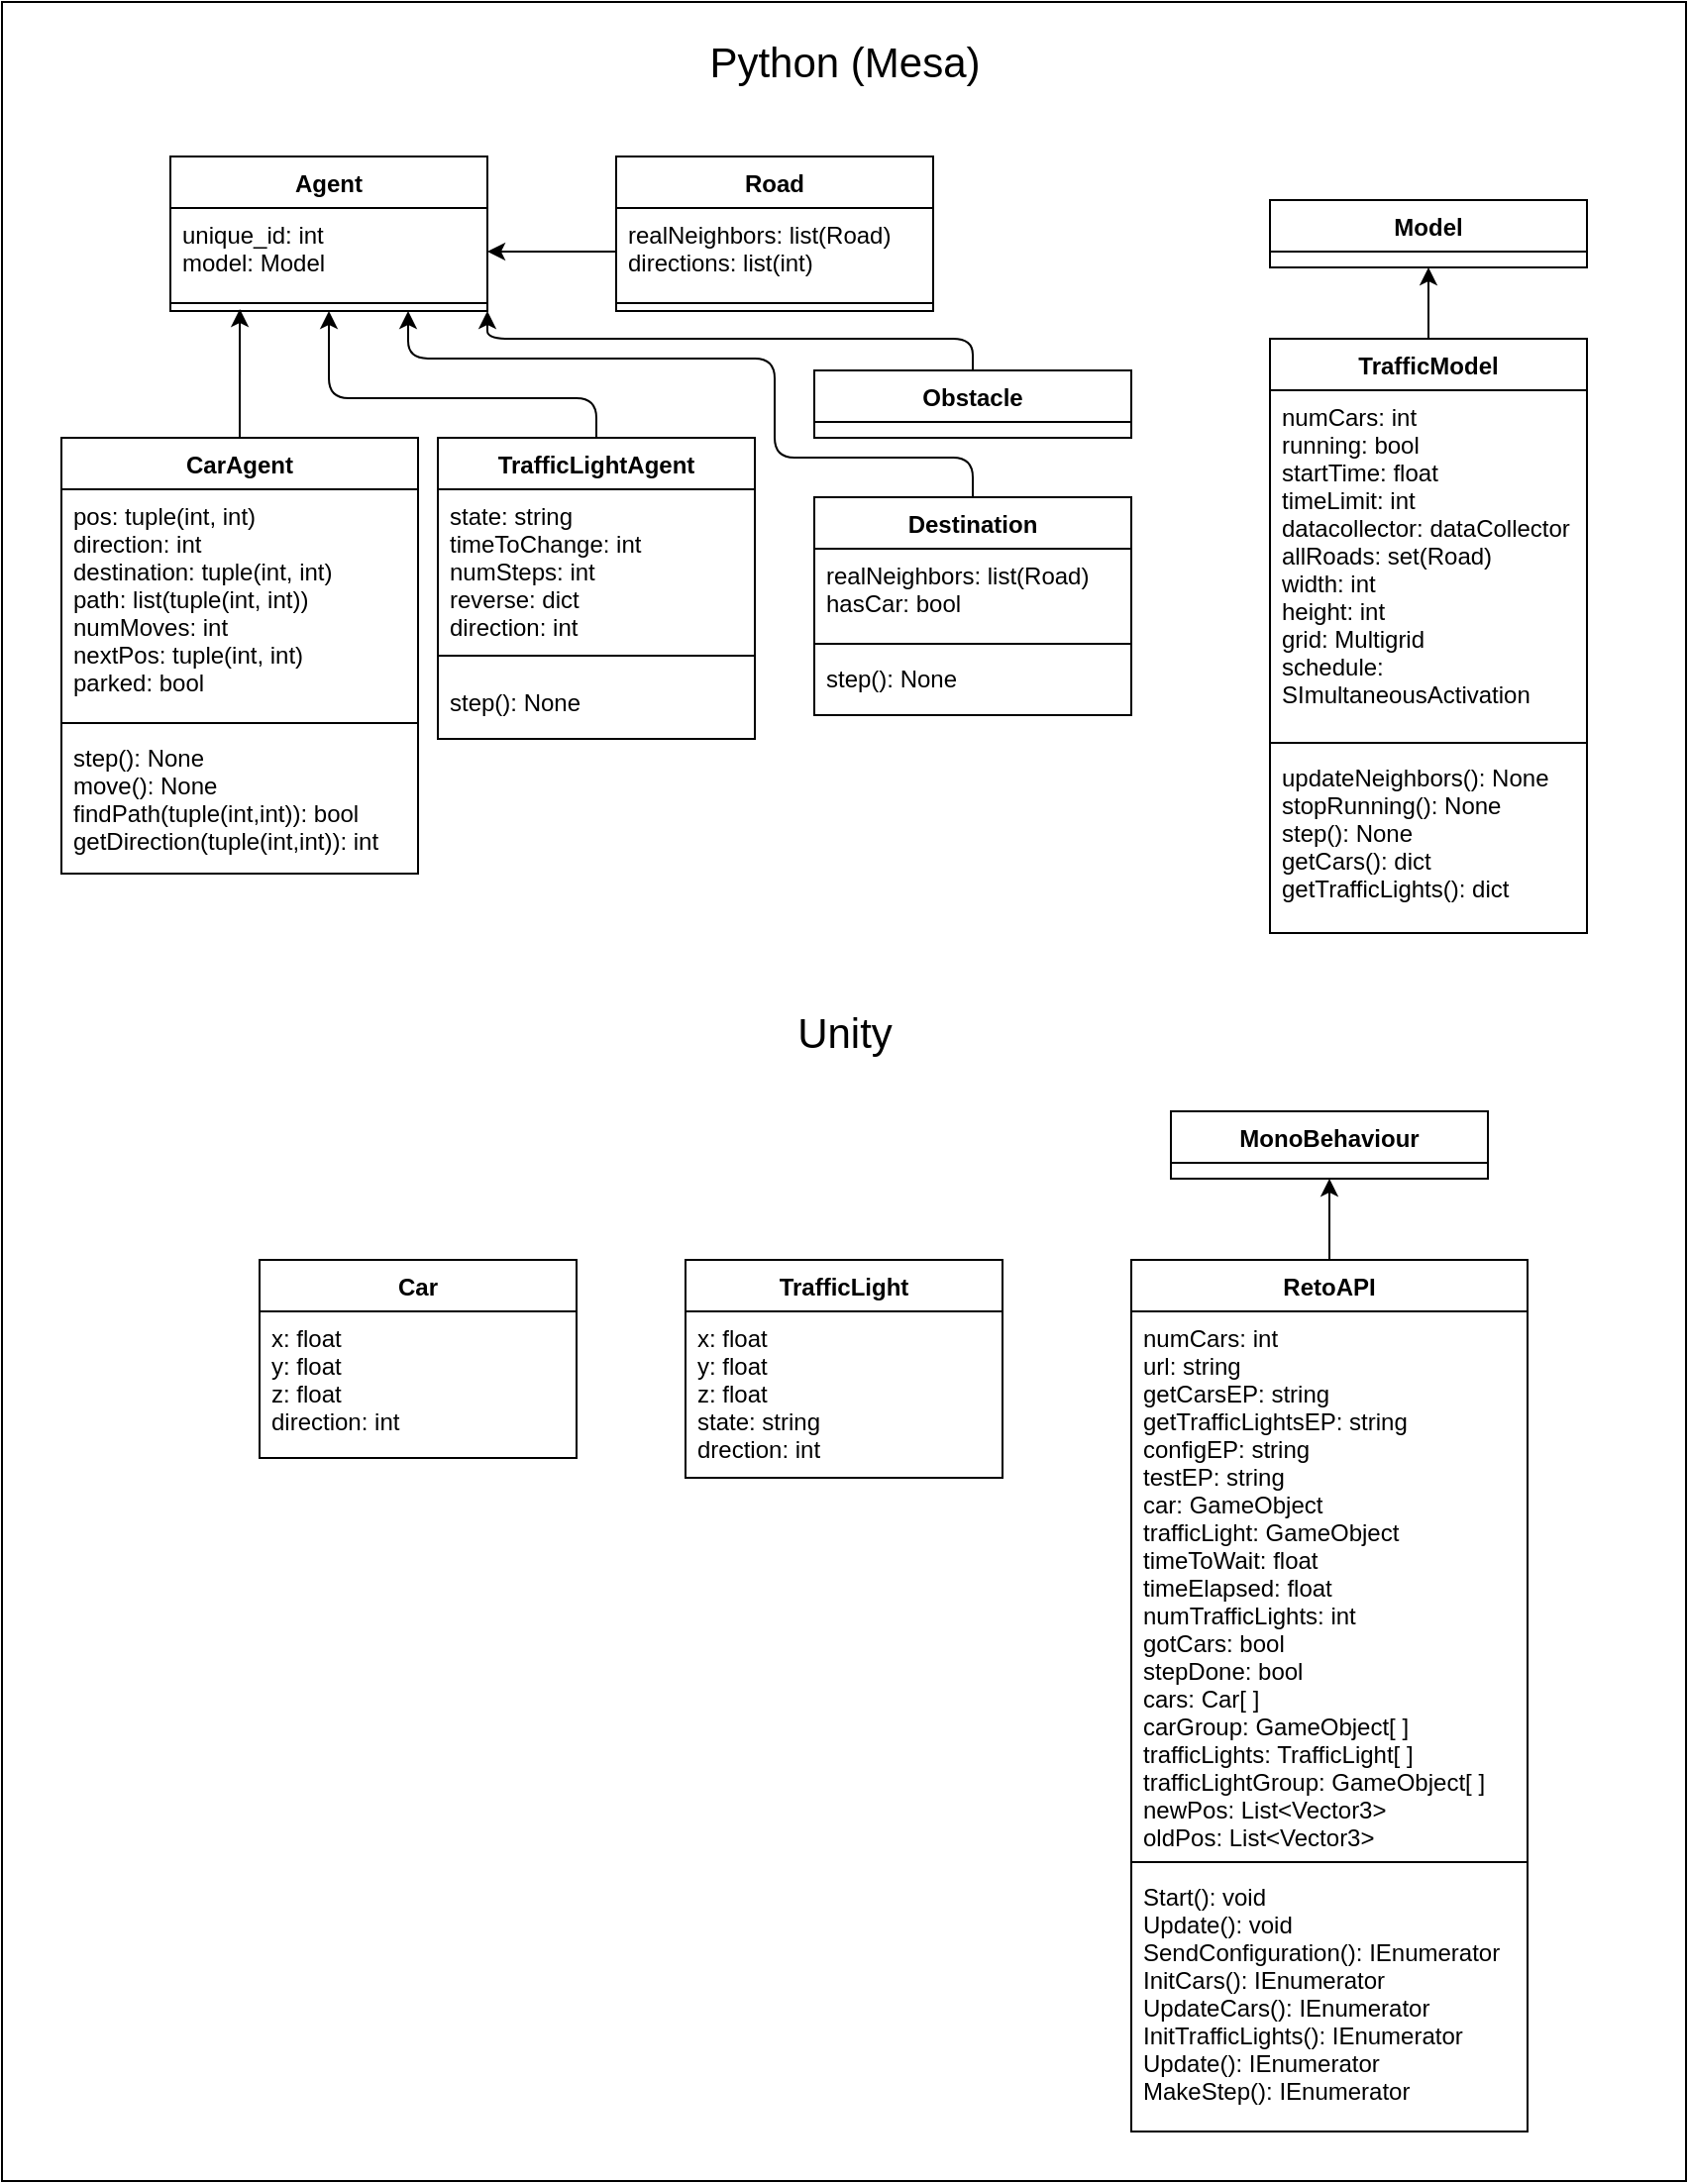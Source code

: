 <mxfile>
    <diagram id="hWNmwXFse2HtUPb-ddUF" name="Page-2">
        <mxGraphModel dx="616" dy="478" grid="1" gridSize="10" guides="1" tooltips="1" connect="1" arrows="1" fold="1" page="1" pageScale="1" pageWidth="850" pageHeight="1100" math="0" shadow="0">
            <root>
                <mxCell id="6Bc9b5hqLwxig0NFzW65-0"/>
                <mxCell id="6Bc9b5hqLwxig0NFzW65-1" parent="6Bc9b5hqLwxig0NFzW65-0"/>
                <mxCell id="AlWp5xgSLb_mXD4LJvWJ-3" value="" style="rounded=0;whiteSpace=wrap;html=1;" parent="6Bc9b5hqLwxig0NFzW65-1" vertex="1">
                    <mxGeometry width="850" height="1100" as="geometry"/>
                </mxCell>
                <mxCell id="TdDgyv8WpuxLMCGv3v5c-15" style="edgeStyle=none;html=1;entryX=0.219;entryY=0.875;entryDx=0;entryDy=0;entryPerimeter=0;exitX=0.5;exitY=0;exitDx=0;exitDy=0;" parent="6Bc9b5hqLwxig0NFzW65-1" source="gGoMFtv6244P30nldpAz-0" target="5LeN2TVMvhGT4Xunyw7G-14" edge="1">
                    <mxGeometry relative="1" as="geometry">
                        <mxPoint x="120" y="210" as="sourcePoint"/>
                    </mxGeometry>
                </mxCell>
                <mxCell id="gGoMFtv6244P30nldpAz-0" value="CarAgent" style="swimlane;fontStyle=1;align=center;verticalAlign=top;childLayout=stackLayout;horizontal=1;startSize=26;horizontalStack=0;resizeParent=1;resizeParentMax=0;resizeLast=0;collapsible=1;marginBottom=0;fillColor=none;" parent="6Bc9b5hqLwxig0NFzW65-1" vertex="1">
                    <mxGeometry x="30" y="220" width="180" height="220" as="geometry"/>
                </mxCell>
                <mxCell id="gGoMFtv6244P30nldpAz-1" value="pos: tuple(int, int)&#10;direction: int&#10;destination: tuple(int, int)&#10;path: list(tuple(int, int))&#10;numMoves: int&#10;nextPos: tuple(int, int)&#10;parked: bool" style="text;strokeColor=none;fillColor=none;align=left;verticalAlign=top;spacingLeft=4;spacingRight=4;overflow=hidden;rotatable=0;points=[[0,0.5],[1,0.5]];portConstraint=eastwest;" parent="gGoMFtv6244P30nldpAz-0" vertex="1">
                    <mxGeometry y="26" width="180" height="114" as="geometry"/>
                </mxCell>
                <mxCell id="gGoMFtv6244P30nldpAz-2" value="" style="line;strokeWidth=1;fillColor=none;align=left;verticalAlign=middle;spacingTop=-1;spacingLeft=3;spacingRight=3;rotatable=0;labelPosition=right;points=[];portConstraint=eastwest;" parent="gGoMFtv6244P30nldpAz-0" vertex="1">
                    <mxGeometry y="140" width="180" height="8" as="geometry"/>
                </mxCell>
                <mxCell id="gGoMFtv6244P30nldpAz-3" value="step(): None&#10;move(): None&#10;findPath(tuple(int,int)): bool&#10;getDirection(tuple(int,int)): int" style="text;strokeColor=none;fillColor=none;align=left;verticalAlign=top;spacingLeft=4;spacingRight=4;overflow=hidden;rotatable=0;points=[[0,0.5],[1,0.5]];portConstraint=eastwest;" parent="gGoMFtv6244P30nldpAz-0" vertex="1">
                    <mxGeometry y="148" width="180" height="72" as="geometry"/>
                </mxCell>
                <mxCell id="TdDgyv8WpuxLMCGv3v5c-12" style="edgeStyle=none;html=1;exitX=0.5;exitY=0;exitDx=0;exitDy=0;entryX=0.5;entryY=1;entryDx=0;entryDy=0;" parent="6Bc9b5hqLwxig0NFzW65-1" source="gGoMFtv6244P30nldpAz-12" target="5LeN2TVMvhGT4Xunyw7G-12" edge="1">
                    <mxGeometry relative="1" as="geometry">
                        <Array as="points">
                            <mxPoint x="300" y="200"/>
                            <mxPoint x="250" y="200"/>
                            <mxPoint x="165" y="200"/>
                        </Array>
                    </mxGeometry>
                </mxCell>
                <mxCell id="gGoMFtv6244P30nldpAz-12" value="TrafficLightAgent" style="swimlane;fontStyle=1;align=center;verticalAlign=top;childLayout=stackLayout;horizontal=1;startSize=26;horizontalStack=0;resizeParent=1;resizeParentMax=0;resizeLast=0;collapsible=1;marginBottom=0;fillColor=none;" parent="6Bc9b5hqLwxig0NFzW65-1" vertex="1">
                    <mxGeometry x="220" y="220" width="160" height="152" as="geometry"/>
                </mxCell>
                <mxCell id="gGoMFtv6244P30nldpAz-13" value="state: string&#10;timeToChange: int&#10;numSteps: int&#10;reverse: dict&#10;direction: int" style="text;strokeColor=none;fillColor=none;align=left;verticalAlign=top;spacingLeft=4;spacingRight=4;overflow=hidden;rotatable=0;points=[[0,0.5],[1,0.5]];portConstraint=eastwest;" parent="gGoMFtv6244P30nldpAz-12" vertex="1">
                    <mxGeometry y="26" width="160" height="74" as="geometry"/>
                </mxCell>
                <mxCell id="gGoMFtv6244P30nldpAz-14" value="" style="line;strokeWidth=1;fillColor=none;align=left;verticalAlign=middle;spacingTop=-1;spacingLeft=3;spacingRight=3;rotatable=0;labelPosition=right;points=[];portConstraint=eastwest;" parent="gGoMFtv6244P30nldpAz-12" vertex="1">
                    <mxGeometry y="100" width="160" height="20" as="geometry"/>
                </mxCell>
                <mxCell id="gGoMFtv6244P30nldpAz-15" value="step(): None" style="text;strokeColor=none;fillColor=none;align=left;verticalAlign=top;spacingLeft=4;spacingRight=4;overflow=hidden;rotatable=0;points=[[0,0.5],[1,0.5]];portConstraint=eastwest;" parent="gGoMFtv6244P30nldpAz-12" vertex="1">
                    <mxGeometry y="120" width="160" height="32" as="geometry"/>
                </mxCell>
                <mxCell id="5LeN2TVMvhGT4Xunyw7G-0" value="Road" style="swimlane;fontStyle=1;align=center;verticalAlign=top;childLayout=stackLayout;horizontal=1;startSize=26;horizontalStack=0;resizeParent=1;resizeParentMax=0;resizeLast=0;collapsible=1;marginBottom=0;fillColor=none;" parent="6Bc9b5hqLwxig0NFzW65-1" vertex="1">
                    <mxGeometry x="310" y="78" width="160" height="78" as="geometry"/>
                </mxCell>
                <mxCell id="5LeN2TVMvhGT4Xunyw7G-1" value="realNeighbors: list(Road)&#10;directions: list(int)&#10;" style="text;strokeColor=none;fillColor=none;align=left;verticalAlign=top;spacingLeft=4;spacingRight=4;overflow=hidden;rotatable=0;points=[[0,0.5],[1,0.5]];portConstraint=eastwest;" parent="5LeN2TVMvhGT4Xunyw7G-0" vertex="1">
                    <mxGeometry y="26" width="160" height="44" as="geometry"/>
                </mxCell>
                <mxCell id="5LeN2TVMvhGT4Xunyw7G-2" value="" style="line;strokeWidth=1;fillColor=none;align=left;verticalAlign=middle;spacingTop=-1;spacingLeft=3;spacingRight=3;rotatable=0;labelPosition=right;points=[];portConstraint=eastwest;" parent="5LeN2TVMvhGT4Xunyw7G-0" vertex="1">
                    <mxGeometry y="70" width="160" height="8" as="geometry"/>
                </mxCell>
                <mxCell id="TdDgyv8WpuxLMCGv3v5c-17" style="edgeStyle=none;html=1;exitX=0.5;exitY=0;exitDx=0;exitDy=0;entryX=0.75;entryY=1;entryDx=0;entryDy=0;" parent="6Bc9b5hqLwxig0NFzW65-1" source="5LeN2TVMvhGT4Xunyw7G-4" target="5LeN2TVMvhGT4Xunyw7G-12" edge="1">
                    <mxGeometry relative="1" as="geometry">
                        <Array as="points">
                            <mxPoint x="490" y="230"/>
                            <mxPoint x="390" y="230"/>
                            <mxPoint x="390" y="180"/>
                            <mxPoint x="205" y="180"/>
                        </Array>
                    </mxGeometry>
                </mxCell>
                <mxCell id="5LeN2TVMvhGT4Xunyw7G-4" value="Destination" style="swimlane;fontStyle=1;align=center;verticalAlign=top;childLayout=stackLayout;horizontal=1;startSize=26;horizontalStack=0;resizeParent=1;resizeParentMax=0;resizeLast=0;collapsible=1;marginBottom=0;fillColor=none;" parent="6Bc9b5hqLwxig0NFzW65-1" vertex="1">
                    <mxGeometry x="410" y="250" width="160" height="110" as="geometry"/>
                </mxCell>
                <mxCell id="5LeN2TVMvhGT4Xunyw7G-5" value="realNeighbors: list(Road)&#10;hasCar: bool" style="text;strokeColor=none;fillColor=none;align=left;verticalAlign=top;spacingLeft=4;spacingRight=4;overflow=hidden;rotatable=0;points=[[0,0.5],[1,0.5]];portConstraint=eastwest;" parent="5LeN2TVMvhGT4Xunyw7G-4" vertex="1">
                    <mxGeometry y="26" width="160" height="44" as="geometry"/>
                </mxCell>
                <mxCell id="5LeN2TVMvhGT4Xunyw7G-6" value="" style="line;strokeWidth=1;fillColor=none;align=left;verticalAlign=middle;spacingTop=-1;spacingLeft=3;spacingRight=3;rotatable=0;labelPosition=right;points=[];portConstraint=eastwest;" parent="5LeN2TVMvhGT4Xunyw7G-4" vertex="1">
                    <mxGeometry y="70" width="160" height="8" as="geometry"/>
                </mxCell>
                <mxCell id="5LeN2TVMvhGT4Xunyw7G-7" value="step(): None" style="text;strokeColor=none;fillColor=none;align=left;verticalAlign=top;spacingLeft=4;spacingRight=4;overflow=hidden;rotatable=0;points=[[0,0.5],[1,0.5]];portConstraint=eastwest;" parent="5LeN2TVMvhGT4Xunyw7G-4" vertex="1">
                    <mxGeometry y="78" width="160" height="32" as="geometry"/>
                </mxCell>
                <mxCell id="TdDgyv8WpuxLMCGv3v5c-16" style="edgeStyle=none;html=1;exitX=0.5;exitY=0;exitDx=0;exitDy=0;" parent="6Bc9b5hqLwxig0NFzW65-1" source="5LeN2TVMvhGT4Xunyw7G-8" edge="1">
                    <mxGeometry relative="1" as="geometry">
                        <mxPoint x="245" y="156" as="targetPoint"/>
                        <Array as="points">
                            <mxPoint x="490" y="170"/>
                            <mxPoint x="245" y="170"/>
                        </Array>
                    </mxGeometry>
                </mxCell>
                <mxCell id="5LeN2TVMvhGT4Xunyw7G-8" value="Obstacle" style="swimlane;fontStyle=1;align=center;verticalAlign=top;childLayout=stackLayout;horizontal=1;startSize=26;horizontalStack=0;resizeParent=1;resizeParentMax=0;resizeLast=0;collapsible=1;marginBottom=0;fillColor=none;" parent="6Bc9b5hqLwxig0NFzW65-1" vertex="1">
                    <mxGeometry x="410" y="186" width="160" height="34" as="geometry"/>
                </mxCell>
                <mxCell id="5LeN2TVMvhGT4Xunyw7G-12" value="Agent" style="swimlane;fontStyle=1;align=center;verticalAlign=top;childLayout=stackLayout;horizontal=1;startSize=26;horizontalStack=0;resizeParent=1;resizeParentMax=0;resizeLast=0;collapsible=1;marginBottom=0;fillColor=none;" parent="6Bc9b5hqLwxig0NFzW65-1" vertex="1">
                    <mxGeometry x="85" y="78" width="160" height="78" as="geometry"/>
                </mxCell>
                <mxCell id="5LeN2TVMvhGT4Xunyw7G-13" value="unique_id: int&#10;model: Model" style="text;strokeColor=none;fillColor=none;align=left;verticalAlign=top;spacingLeft=4;spacingRight=4;overflow=hidden;rotatable=0;points=[[0,0.5],[1,0.5]];portConstraint=eastwest;" parent="5LeN2TVMvhGT4Xunyw7G-12" vertex="1">
                    <mxGeometry y="26" width="160" height="44" as="geometry"/>
                </mxCell>
                <mxCell id="5LeN2TVMvhGT4Xunyw7G-14" value="" style="line;strokeWidth=1;fillColor=none;align=left;verticalAlign=middle;spacingTop=-1;spacingLeft=3;spacingRight=3;rotatable=0;labelPosition=right;points=[];portConstraint=eastwest;" parent="5LeN2TVMvhGT4Xunyw7G-12" vertex="1">
                    <mxGeometry y="70" width="160" height="8" as="geometry"/>
                </mxCell>
                <mxCell id="5LeN2TVMvhGT4Xunyw7G-17" value="Model" style="swimlane;fontStyle=1;align=center;verticalAlign=top;childLayout=stackLayout;horizontal=1;startSize=26;horizontalStack=0;resizeParent=1;resizeParentMax=0;resizeLast=0;collapsible=1;marginBottom=0;fillColor=none;" parent="6Bc9b5hqLwxig0NFzW65-1" vertex="1">
                    <mxGeometry x="640" y="100" width="160" height="34" as="geometry"/>
                </mxCell>
                <mxCell id="TdDgyv8WpuxLMCGv3v5c-2" style="edgeStyle=none;html=1;exitX=0.5;exitY=0;exitDx=0;exitDy=0;entryX=0.5;entryY=1;entryDx=0;entryDy=0;" parent="6Bc9b5hqLwxig0NFzW65-1" source="5LeN2TVMvhGT4Xunyw7G-21" target="5LeN2TVMvhGT4Xunyw7G-17" edge="1">
                    <mxGeometry relative="1" as="geometry"/>
                </mxCell>
                <mxCell id="5LeN2TVMvhGT4Xunyw7G-21" value="TrafficModel" style="swimlane;fontStyle=1;align=center;verticalAlign=top;childLayout=stackLayout;horizontal=1;startSize=26;horizontalStack=0;resizeParent=1;resizeParentMax=0;resizeLast=0;collapsible=1;marginBottom=0;fillColor=none;" parent="6Bc9b5hqLwxig0NFzW65-1" vertex="1">
                    <mxGeometry x="640" y="170" width="160" height="300" as="geometry"/>
                </mxCell>
                <mxCell id="5LeN2TVMvhGT4Xunyw7G-22" value="numCars: int&#10;running: bool&#10;startTime: float&#10;timeLimit: int&#10;datacollector: dataCollector&#10;allRoads: set(Road)&#10;width: int&#10;height: int&#10;grid: Multigrid&#10;schedule: &#10;SImultaneousActivation" style="text;strokeColor=none;fillColor=none;align=left;verticalAlign=top;spacingLeft=4;spacingRight=4;overflow=hidden;rotatable=0;points=[[0,0.5],[1,0.5]];portConstraint=eastwest;" parent="5LeN2TVMvhGT4Xunyw7G-21" vertex="1">
                    <mxGeometry y="26" width="160" height="174" as="geometry"/>
                </mxCell>
                <mxCell id="5LeN2TVMvhGT4Xunyw7G-23" value="" style="line;strokeWidth=1;fillColor=none;align=left;verticalAlign=middle;spacingTop=-1;spacingLeft=3;spacingRight=3;rotatable=0;labelPosition=right;points=[];portConstraint=eastwest;" parent="5LeN2TVMvhGT4Xunyw7G-21" vertex="1">
                    <mxGeometry y="200" width="160" height="8" as="geometry"/>
                </mxCell>
                <mxCell id="5LeN2TVMvhGT4Xunyw7G-24" value="updateNeighbors(): None&#10;stopRunning(): None&#10;step(): None&#10;getCars(): dict&#10;getTrafficLights(): dict" style="text;strokeColor=none;fillColor=none;align=left;verticalAlign=top;spacingLeft=4;spacingRight=4;overflow=hidden;rotatable=0;points=[[0,0.5],[1,0.5]];portConstraint=eastwest;" parent="5LeN2TVMvhGT4Xunyw7G-21" vertex="1">
                    <mxGeometry y="208" width="160" height="92" as="geometry"/>
                </mxCell>
                <mxCell id="5LeN2TVMvhGT4Xunyw7G-25" value="Car" style="swimlane;fontStyle=1;align=center;verticalAlign=top;childLayout=stackLayout;horizontal=1;startSize=26;horizontalStack=0;resizeParent=1;resizeParentMax=0;resizeLast=0;collapsible=1;marginBottom=0;fillColor=none;" parent="6Bc9b5hqLwxig0NFzW65-1" vertex="1">
                    <mxGeometry x="130" y="635" width="160" height="100" as="geometry"/>
                </mxCell>
                <mxCell id="5LeN2TVMvhGT4Xunyw7G-26" value="x: float&#10;y: float&#10;z: float&#10;direction: int&#10;" style="text;strokeColor=none;fillColor=none;align=left;verticalAlign=top;spacingLeft=4;spacingRight=4;overflow=hidden;rotatable=0;points=[[0,0.5],[1,0.5]];portConstraint=eastwest;" parent="5LeN2TVMvhGT4Xunyw7G-25" vertex="1">
                    <mxGeometry y="26" width="160" height="74" as="geometry"/>
                </mxCell>
                <mxCell id="5LeN2TVMvhGT4Xunyw7G-29" value="TrafficLight" style="swimlane;fontStyle=1;align=center;verticalAlign=top;childLayout=stackLayout;horizontal=1;startSize=26;horizontalStack=0;resizeParent=1;resizeParentMax=0;resizeLast=0;collapsible=1;marginBottom=0;fillColor=none;" parent="6Bc9b5hqLwxig0NFzW65-1" vertex="1">
                    <mxGeometry x="345" y="635" width="160" height="110" as="geometry"/>
                </mxCell>
                <mxCell id="5LeN2TVMvhGT4Xunyw7G-30" value="x: float&#10;y: float&#10;z: float&#10;state: string&#10;drection: int" style="text;strokeColor=none;fillColor=none;align=left;verticalAlign=top;spacingLeft=4;spacingRight=4;overflow=hidden;rotatable=0;points=[[0,0.5],[1,0.5]];portConstraint=eastwest;" parent="5LeN2TVMvhGT4Xunyw7G-29" vertex="1">
                    <mxGeometry y="26" width="160" height="84" as="geometry"/>
                </mxCell>
                <mxCell id="TdDgyv8WpuxLMCGv3v5c-1" value="&lt;font style=&quot;font-size: 21px&quot;&gt;Python (Mesa)&lt;/font&gt;" style="text;html=1;align=center;verticalAlign=middle;resizable=0;points=[];autosize=1;strokeColor=none;" parent="6Bc9b5hqLwxig0NFzW65-1" vertex="1">
                    <mxGeometry x="350" y="20" width="150" height="20" as="geometry"/>
                </mxCell>
                <mxCell id="TdDgyv8WpuxLMCGv3v5c-10" style="edgeStyle=none;html=1;exitX=0;exitY=0.5;exitDx=0;exitDy=0;entryX=1;entryY=0.5;entryDx=0;entryDy=0;" parent="6Bc9b5hqLwxig0NFzW65-1" source="5LeN2TVMvhGT4Xunyw7G-1" target="5LeN2TVMvhGT4Xunyw7G-13" edge="1">
                    <mxGeometry relative="1" as="geometry"/>
                </mxCell>
                <mxCell id="Wb3nJucQ1jaD2eP9dE7p-0" value="&lt;font style=&quot;font-size: 21px&quot;&gt;Unity&lt;/font&gt;" style="text;html=1;align=center;verticalAlign=middle;resizable=0;points=[];autosize=1;strokeColor=none;" parent="6Bc9b5hqLwxig0NFzW65-1" vertex="1">
                    <mxGeometry x="395" y="510" width="60" height="20" as="geometry"/>
                </mxCell>
                <mxCell id="AlWp5xgSLb_mXD4LJvWJ-1" style="edgeStyle=none;html=1;exitX=0.5;exitY=0;exitDx=0;exitDy=0;entryX=0.5;entryY=1;entryDx=0;entryDy=0;" parent="6Bc9b5hqLwxig0NFzW65-1" source="Wb3nJucQ1jaD2eP9dE7p-2" target="AlWp5xgSLb_mXD4LJvWJ-0" edge="1">
                    <mxGeometry relative="1" as="geometry"/>
                </mxCell>
                <mxCell id="Wb3nJucQ1jaD2eP9dE7p-2" value="RetoAPI" style="swimlane;fontStyle=1;align=center;verticalAlign=top;childLayout=stackLayout;horizontal=1;startSize=26;horizontalStack=0;resizeParent=1;resizeParentMax=0;resizeLast=0;collapsible=1;marginBottom=0;fillColor=none;" parent="6Bc9b5hqLwxig0NFzW65-1" vertex="1">
                    <mxGeometry x="570" y="635" width="200" height="440" as="geometry"/>
                </mxCell>
                <mxCell id="Wb3nJucQ1jaD2eP9dE7p-3" value="numCars: int&#10;url: string&#10;getCarsEP: string&#10;getTrafficLightsEP: string&#10;configEP: string&#10;testEP: string&#10;car: GameObject&#10;trafficLight: GameObject&#10;timeToWait: float&#10;timeElapsed: float&#10;numTrafficLights: int&#10;gotCars: bool&#10;stepDone: bool&#10;cars: Car[ ]&#10;carGroup: GameObject[ ]&#10;trafficLights: TrafficLight[ ]&#10;trafficLightGroup: GameObject[ ]&#10;newPos: List&lt;Vector3&gt;&#10;oldPos: List&lt;Vector3&gt;" style="text;strokeColor=none;fillColor=none;align=left;verticalAlign=top;spacingLeft=4;spacingRight=4;overflow=hidden;rotatable=0;points=[[0,0.5],[1,0.5]];portConstraint=eastwest;" parent="Wb3nJucQ1jaD2eP9dE7p-2" vertex="1">
                    <mxGeometry y="26" width="200" height="274" as="geometry"/>
                </mxCell>
                <mxCell id="Wb3nJucQ1jaD2eP9dE7p-4" value="" style="line;strokeWidth=1;fillColor=none;align=left;verticalAlign=middle;spacingTop=-1;spacingLeft=3;spacingRight=3;rotatable=0;labelPosition=right;points=[];portConstraint=eastwest;" parent="Wb3nJucQ1jaD2eP9dE7p-2" vertex="1">
                    <mxGeometry y="300" width="200" height="8" as="geometry"/>
                </mxCell>
                <mxCell id="Wb3nJucQ1jaD2eP9dE7p-5" value="Start(): void&#10;Update(): void&#10;SendConfiguration(): IEnumerator&#10;InitCars(): IEnumerator&#10;UpdateCars(): IEnumerator&#10;InitTrafficLights(): IEnumerator&#10;Update(): IEnumerator&#10;MakeStep(): IEnumerator" style="text;strokeColor=none;fillColor=none;align=left;verticalAlign=top;spacingLeft=4;spacingRight=4;overflow=hidden;rotatable=0;points=[[0,0.5],[1,0.5]];portConstraint=eastwest;" parent="Wb3nJucQ1jaD2eP9dE7p-2" vertex="1">
                    <mxGeometry y="308" width="200" height="132" as="geometry"/>
                </mxCell>
                <mxCell id="AlWp5xgSLb_mXD4LJvWJ-0" value="MonoBehaviour" style="swimlane;fontStyle=1;align=center;verticalAlign=top;childLayout=stackLayout;horizontal=1;startSize=26;horizontalStack=0;resizeParent=1;resizeParentMax=0;resizeLast=0;collapsible=1;marginBottom=0;fillColor=none;" parent="6Bc9b5hqLwxig0NFzW65-1" vertex="1">
                    <mxGeometry x="590" y="560" width="160" height="34" as="geometry"/>
                </mxCell>
            </root>
        </mxGraphModel>
    </diagram>
    <diagram id="VSO96R-IJgMFWZQz3Wj2" name="Page-1">
        <mxGraphModel dx="616" dy="478" grid="1" gridSize="10" guides="1" tooltips="1" connect="1" arrows="1" fold="1" page="1" pageScale="1" pageWidth="850" pageHeight="1100" math="0" shadow="0">
            <root>
                <mxCell id="0"/>
                <mxCell id="1" parent="0"/>
                <mxCell id="2" value="" style="rounded=0;whiteSpace=wrap;html=1;labelBackgroundColor=#2A2A2A;fontSize=18;fontColor=#FFFFFF;fillColor=#2A2A2A;strokeColor=none;" parent="1" vertex="1">
                    <mxGeometry x="29.87" y="165" width="440" height="770" as="geometry"/>
                </mxCell>
                <mxCell id="3" style="edgeStyle=orthogonalEdgeStyle;rounded=0;orthogonalLoop=1;jettySize=auto;html=1;exitX=1;exitY=0.5;exitDx=0;exitDy=0;entryX=0;entryY=0.5;entryDx=0;entryDy=0;fontSize=16;labelBackgroundColor=#2A2A2A;fontColor=#FFFFFF;strokeColor=#FFFFFF;" parent="1" source="4" target="7" edge="1">
                    <mxGeometry relative="1" as="geometry"/>
                </mxCell>
                <mxCell id="4" value="&lt;span&gt;Has path&lt;/span&gt;" style="rounded=1;whiteSpace=wrap;html=1;labelBackgroundColor=#2A2A2A;fontStyle=1;fontColor=#FFFFFF;strokeColor=#FFFFFF;fillColor=#2A2A2A;" parent="1" vertex="1">
                    <mxGeometry x="190.26" y="500" width="120" height="60" as="geometry"/>
                </mxCell>
                <mxCell id="5" style="edgeStyle=orthogonalEdgeStyle;rounded=0;orthogonalLoop=1;jettySize=auto;html=1;exitX=1;exitY=0.5;exitDx=0;exitDy=0;entryX=0;entryY=0.5;entryDx=0;entryDy=0;fontSize=16;labelBackgroundColor=#2A2A2A;fontColor=#FFFFFF;strokeColor=#FFFFFF;" parent="1" source="6" target="4" edge="1">
                    <mxGeometry relative="1" as="geometry"/>
                </mxCell>
                <mxCell id="6" value="Nothing" style="rounded=1;whiteSpace=wrap;html=1;labelBackgroundColor=#2A2A2A;fontColor=#FFFFFF;strokeColor=#FFFFFF;fillColor=#2A2A2A;" parent="1" vertex="1">
                    <mxGeometry x="40.26" y="500" width="120" height="60" as="geometry"/>
                </mxCell>
                <mxCell id="7" value="Move to next step in path" style="rounded=1;whiteSpace=wrap;html=1;labelBackgroundColor=#2A2A2A;fontColor=#FFFFFF;strokeColor=#FFFFFF;fillColor=#2A2A2A;" parent="1" vertex="1">
                    <mxGeometry x="340.26" y="500" width="120" height="60" as="geometry"/>
                </mxCell>
                <mxCell id="8" value="Higher Priority" style="text;html=1;fillColor=none;align=center;verticalAlign=middle;whiteSpace=wrap;rounded=0;fontSize=16;fontStyle=1;strokeColor=#FFFFFF;fontColor=#FFFFFF;" parent="1" vertex="1">
                    <mxGeometry x="40.13" y="897" width="120" height="20" as="geometry"/>
                </mxCell>
                <mxCell id="9" value="Lower Priority" style="text;html=1;fillColor=none;align=center;verticalAlign=middle;whiteSpace=wrap;rounded=0;fontSize=16;fontStyle=1;strokeColor=#FFFFFF;fontColor=#FFFFFF;" parent="1" vertex="1">
                    <mxGeometry x="40" y="180" width="120" height="20" as="geometry"/>
                </mxCell>
                <mxCell id="10" value="Sensor Data" style="text;html=1;align=center;verticalAlign=middle;resizable=0;points=[];autosize=1;fontSize=18;strokeColor=#FFFFFF;fontColor=#FFFFFF;" parent="1" vertex="1">
                    <mxGeometry x="40.13" y="215" width="120" height="30" as="geometry"/>
                </mxCell>
                <mxCell id="11" value="Current State" style="text;html=1;align=center;verticalAlign=middle;resizable=0;points=[];autosize=1;fontSize=18;strokeColor=#FFFFFF;fontColor=#FFFFFF;" parent="1" vertex="1">
                    <mxGeometry x="190" y="215" width="120" height="30" as="geometry"/>
                </mxCell>
                <mxCell id="12" value="Action" style="text;html=1;align=center;verticalAlign=middle;resizable=0;points=[];autosize=1;fontSize=18;strokeColor=#FFFFFF;fontColor=#FFFFFF;" parent="1" vertex="1">
                    <mxGeometry x="365" y="215" width="70" height="30" as="geometry"/>
                </mxCell>
                <mxCell id="13" value="Detect green traffic light" style="rounded=1;whiteSpace=wrap;html=1;labelBackgroundColor=#2A2A2A;fontColor=#FFFFFF;strokeColor=#FFFFFF;fillColor=#2A2A2A;" parent="1" vertex="1">
                    <mxGeometry x="40.26" y="260" width="120" height="60" as="geometry"/>
                </mxCell>
                <mxCell id="14" value="Moving" style="rounded=1;whiteSpace=wrap;html=1;fontStyle=1;labelBackgroundColor=#2A2A2A;fontColor=#FFFFFF;strokeColor=#FFFFFF;fillColor=#2A2A2A;" parent="1" vertex="1">
                    <mxGeometry x="190.26" y="260" width="120" height="60" as="geometry"/>
                </mxCell>
                <mxCell id="15" value="Keep moving" style="rounded=1;whiteSpace=wrap;html=1;labelBackgroundColor=#2A2A2A;fontColor=#FFFFFF;strokeColor=#FFFFFF;fillColor=#2A2A2A;" parent="1" vertex="1">
                    <mxGeometry x="340.26" y="260" width="120" height="60" as="geometry"/>
                </mxCell>
                <mxCell id="16" value="Detect red traffic light" style="rounded=1;whiteSpace=wrap;html=1;labelBackgroundColor=#2A2A2A;fontColor=#FFFFFF;strokeColor=#FFFFFF;fillColor=#2A2A2A;" parent="1" vertex="1">
                    <mxGeometry x="40" y="660" width="120" height="60" as="geometry"/>
                </mxCell>
                <mxCell id="17" value="Moving" style="rounded=1;whiteSpace=wrap;html=1;fontStyle=1;labelBackgroundColor=#2A2A2A;fontColor=#FFFFFF;strokeColor=#FFFFFF;fillColor=#2A2A2A;" parent="1" vertex="1">
                    <mxGeometry x="190" y="660" width="120" height="60" as="geometry"/>
                </mxCell>
                <mxCell id="18" value="Stop" style="rounded=1;whiteSpace=wrap;html=1;labelBackgroundColor=#2A2A2A;fontColor=#FFFFFF;strokeColor=#FFFFFF;fillColor=#2A2A2A;" parent="1" vertex="1">
                    <mxGeometry x="340" y="660" width="120" height="60" as="geometry"/>
                </mxCell>
                <mxCell id="19" value="Car stopped in front" style="rounded=1;whiteSpace=wrap;html=1;labelBackgroundColor=#2A2A2A;fontColor=#FFFFFF;strokeColor=#FFFFFF;fillColor=#2A2A2A;" parent="1" vertex="1">
                    <mxGeometry x="40" y="740" width="120" height="60" as="geometry"/>
                </mxCell>
                <mxCell id="20" value="Moving" style="rounded=1;whiteSpace=wrap;html=1;fontStyle=1;labelBackgroundColor=#2A2A2A;fontColor=#FFFFFF;strokeColor=#FFFFFF;fillColor=#2A2A2A;" parent="1" vertex="1">
                    <mxGeometry x="190" y="740" width="120" height="60" as="geometry"/>
                </mxCell>
                <mxCell id="21" value="Stop" style="rounded=1;whiteSpace=wrap;html=1;labelBackgroundColor=#2A2A2A;fontColor=#FFFFFF;strokeColor=#FFFFFF;fillColor=#2A2A2A;" parent="1" vertex="1">
                    <mxGeometry x="340" y="740" width="120" height="60" as="geometry"/>
                </mxCell>
                <mxCell id="22" value="Anything" style="rounded=1;whiteSpace=wrap;html=1;labelBackgroundColor=#2A2A2A;fontColor=#FFFFFF;strokeColor=#FFFFFF;fillColor=#2A2A2A;" parent="1" vertex="1">
                    <mxGeometry x="40" y="820" width="120" height="60" as="geometry"/>
                </mxCell>
                <mxCell id="23" value="Doesn't have path" style="rounded=1;whiteSpace=wrap;html=1;fontStyle=1;labelBackgroundColor=#2A2A2A;fontColor=#FFFFFF;strokeColor=#FFFFFF;fillColor=#2A2A2A;" parent="1" vertex="1">
                    <mxGeometry x="190" y="820" width="120" height="60" as="geometry"/>
                </mxCell>
                <mxCell id="24" value="Calculate path" style="rounded=1;whiteSpace=wrap;html=1;labelBackgroundColor=#2A2A2A;fontColor=#FFFFFF;strokeColor=#FFFFFF;fillColor=#2A2A2A;" parent="1" vertex="1">
                    <mxGeometry x="340" y="820" width="120" height="60" as="geometry"/>
                </mxCell>
                <mxCell id="25" value="Detect green traffic light" style="rounded=1;whiteSpace=wrap;html=1;labelBackgroundColor=#2A2A2A;fontColor=#FFFFFF;strokeColor=#FFFFFF;fillColor=#2A2A2A;" parent="1" vertex="1">
                    <mxGeometry x="40" y="580" width="120" height="60" as="geometry"/>
                </mxCell>
                <mxCell id="26" value="Stopped" style="rounded=1;whiteSpace=wrap;html=1;fontStyle=1;labelBackgroundColor=#2A2A2A;fontColor=#FFFFFF;strokeColor=#FFFFFF;fillColor=#2A2A2A;" parent="1" vertex="1">
                    <mxGeometry x="189.87" y="580" width="120" height="60" as="geometry"/>
                </mxCell>
                <mxCell id="27" value="&lt;span style=&quot;&quot;&gt;Move to next step in path&lt;/span&gt;" style="rounded=1;whiteSpace=wrap;html=1;labelBackgroundColor=#2A2A2A;fontColor=#FFFFFF;strokeColor=#FFFFFF;fillColor=#2A2A2A;" parent="1" vertex="1">
                    <mxGeometry x="339.87" y="580" width="120" height="60" as="geometry"/>
                </mxCell>
                <mxCell id="28" value="Detect red traffic light" style="rounded=1;whiteSpace=wrap;html=1;labelBackgroundColor=#2A2A2A;fontColor=#FFFFFF;strokeColor=#FFFFFF;fillColor=#2A2A2A;" parent="1" vertex="1">
                    <mxGeometry x="40.26" y="340" width="120" height="60" as="geometry"/>
                </mxCell>
                <mxCell id="29" value="Stopped" style="rounded=1;whiteSpace=wrap;html=1;fontStyle=1;labelBackgroundColor=#2A2A2A;fontColor=#FFFFFF;strokeColor=#FFFFFF;fillColor=#2A2A2A;" parent="1" vertex="1">
                    <mxGeometry x="190.26" y="340" width="120" height="60" as="geometry"/>
                </mxCell>
                <mxCell id="30" value="Nothing" style="rounded=1;whiteSpace=wrap;html=1;labelBackgroundColor=#2A2A2A;fontColor=#FFFFFF;strokeColor=#FFFFFF;fillColor=#2A2A2A;" parent="1" vertex="1">
                    <mxGeometry x="340.26" y="340" width="120" height="60" as="geometry"/>
                </mxCell>
                <mxCell id="31" value="Car stopped in front" style="rounded=1;whiteSpace=wrap;html=1;labelBackgroundColor=#2A2A2A;fontColor=#FFFFFF;strokeColor=#FFFFFF;fillColor=#2A2A2A;" parent="1" vertex="1">
                    <mxGeometry x="40.26" y="420" width="120" height="60" as="geometry"/>
                </mxCell>
                <mxCell id="86" style="edgeStyle=none;html=1;exitX=1;exitY=0.5;exitDx=0;exitDy=0;labelBackgroundColor=#2A2A2A;fontColor=#FFFFFF;strokeColor=#FFFFFF;" parent="1" source="32" target="33" edge="1">
                    <mxGeometry relative="1" as="geometry"/>
                </mxCell>
                <mxCell id="32" value="Stopped" style="rounded=1;whiteSpace=wrap;html=1;fontStyle=1;labelBackgroundColor=#2A2A2A;fontColor=#FFFFFF;strokeColor=#FFFFFF;fillColor=#2A2A2A;" parent="1" vertex="1">
                    <mxGeometry x="190.26" y="420" width="120" height="60" as="geometry"/>
                </mxCell>
                <mxCell id="33" value="Nothing" style="rounded=1;whiteSpace=wrap;html=1;labelBackgroundColor=#2A2A2A;fontColor=#FFFFFF;strokeColor=#FFFFFF;fillColor=#2A2A2A;" parent="1" vertex="1">
                    <mxGeometry x="340.26" y="420" width="120" height="60" as="geometry"/>
                </mxCell>
                <mxCell id="34" style="edgeStyle=orthogonalEdgeStyle;rounded=0;orthogonalLoop=1;jettySize=auto;html=1;exitX=1;exitY=0.5;exitDx=0;exitDy=0;entryX=0;entryY=0.5;entryDx=0;entryDy=0;fontSize=16;labelBackgroundColor=#2A2A2A;fontColor=#FFFFFF;strokeColor=#FFFFFF;" parent="1" edge="1">
                    <mxGeometry relative="1" as="geometry">
                        <mxPoint x="159.87" y="689.5" as="sourcePoint"/>
                        <mxPoint x="189.87" y="689.5" as="targetPoint"/>
                    </mxGeometry>
                </mxCell>
                <mxCell id="35" style="edgeStyle=orthogonalEdgeStyle;rounded=0;orthogonalLoop=1;jettySize=auto;html=1;exitX=1;exitY=0.5;exitDx=0;exitDy=0;entryX=0;entryY=0.5;entryDx=0;entryDy=0;fontSize=16;labelBackgroundColor=#2A2A2A;fontColor=#FFFFFF;strokeColor=#FFFFFF;" parent="1" edge="1">
                    <mxGeometry relative="1" as="geometry">
                        <mxPoint x="159.87" y="769.5" as="sourcePoint"/>
                        <mxPoint x="189.87" y="769.5" as="targetPoint"/>
                    </mxGeometry>
                </mxCell>
                <mxCell id="36" style="edgeStyle=orthogonalEdgeStyle;rounded=0;orthogonalLoop=1;jettySize=auto;html=1;exitX=1;exitY=0.5;exitDx=0;exitDy=0;entryX=0;entryY=0.5;entryDx=0;entryDy=0;fontSize=16;labelBackgroundColor=#2A2A2A;fontColor=#FFFFFF;strokeColor=#FFFFFF;" parent="1" edge="1">
                    <mxGeometry relative="1" as="geometry">
                        <mxPoint x="309.87" y="609.5" as="sourcePoint"/>
                        <mxPoint x="339.87" y="609.5" as="targetPoint"/>
                    </mxGeometry>
                </mxCell>
                <mxCell id="37" style="edgeStyle=orthogonalEdgeStyle;rounded=0;orthogonalLoop=1;jettySize=auto;html=1;exitX=1;exitY=0.5;exitDx=0;exitDy=0;entryX=0;entryY=0.5;entryDx=0;entryDy=0;fontSize=16;labelBackgroundColor=#2A2A2A;fontColor=#FFFFFF;strokeColor=#FFFFFF;" parent="1" edge="1">
                    <mxGeometry relative="1" as="geometry">
                        <mxPoint x="160.26" y="449.5" as="sourcePoint"/>
                        <mxPoint x="190.26" y="449.5" as="targetPoint"/>
                    </mxGeometry>
                </mxCell>
                <mxCell id="38" style="edgeStyle=orthogonalEdgeStyle;rounded=0;orthogonalLoop=1;jettySize=auto;html=1;exitX=1;exitY=0.5;exitDx=0;exitDy=0;entryX=0;entryY=0.5;entryDx=0;entryDy=0;fontSize=16;labelBackgroundColor=#2A2A2A;fontColor=#FFFFFF;strokeColor=#FFFFFF;" parent="1" edge="1">
                    <mxGeometry relative="1" as="geometry">
                        <mxPoint x="310.26" y="530" as="sourcePoint"/>
                        <mxPoint x="340.26" y="530" as="targetPoint"/>
                    </mxGeometry>
                </mxCell>
                <mxCell id="39" style="edgeStyle=orthogonalEdgeStyle;rounded=0;orthogonalLoop=1;jettySize=auto;html=1;exitX=1;exitY=0.5;exitDx=0;exitDy=0;entryX=0;entryY=0.5;entryDx=0;entryDy=0;fontSize=16;labelBackgroundColor=#2A2A2A;fontColor=#FFFFFF;strokeColor=#FFFFFF;" parent="1" edge="1">
                    <mxGeometry relative="1" as="geometry">
                        <mxPoint x="160.26" y="289.5" as="sourcePoint"/>
                        <mxPoint x="190.26" y="289.5" as="targetPoint"/>
                    </mxGeometry>
                </mxCell>
                <mxCell id="40" style="edgeStyle=orthogonalEdgeStyle;rounded=0;orthogonalLoop=1;jettySize=auto;html=1;exitX=1;exitY=0.5;exitDx=0;exitDy=0;entryX=0;entryY=0.5;entryDx=0;entryDy=0;fontSize=16;labelBackgroundColor=#2A2A2A;fontColor=#FFFFFF;strokeColor=#FFFFFF;" parent="1" edge="1">
                    <mxGeometry relative="1" as="geometry">
                        <mxPoint x="309.87" y="689.5" as="sourcePoint"/>
                        <mxPoint x="339.87" y="689.5" as="targetPoint"/>
                    </mxGeometry>
                </mxCell>
                <mxCell id="41" style="edgeStyle=orthogonalEdgeStyle;rounded=0;orthogonalLoop=1;jettySize=auto;html=1;exitX=1;exitY=0.5;exitDx=0;exitDy=0;entryX=0;entryY=0.5;entryDx=0;entryDy=0;fontSize=16;labelBackgroundColor=#2A2A2A;fontColor=#FFFFFF;strokeColor=#FFFFFF;" parent="1" edge="1">
                    <mxGeometry relative="1" as="geometry">
                        <mxPoint x="159.87" y="609.5" as="sourcePoint"/>
                        <mxPoint x="189.87" y="609.5" as="targetPoint"/>
                    </mxGeometry>
                </mxCell>
                <mxCell id="42" style="edgeStyle=orthogonalEdgeStyle;rounded=0;orthogonalLoop=1;jettySize=auto;html=1;exitX=1;exitY=0.5;exitDx=0;exitDy=0;entryX=0;entryY=0.5;entryDx=0;entryDy=0;fontSize=16;labelBackgroundColor=#2A2A2A;fontColor=#FFFFFF;strokeColor=#FFFFFF;" parent="1" edge="1">
                    <mxGeometry relative="1" as="geometry">
                        <mxPoint x="310.26" y="369.5" as="sourcePoint"/>
                        <mxPoint x="340.26" y="369.5" as="targetPoint"/>
                    </mxGeometry>
                </mxCell>
                <mxCell id="43" style="edgeStyle=orthogonalEdgeStyle;rounded=0;orthogonalLoop=1;jettySize=auto;html=1;exitX=1;exitY=0.5;exitDx=0;exitDy=0;entryX=0;entryY=0.5;entryDx=0;entryDy=0;fontSize=16;labelBackgroundColor=#2A2A2A;fontColor=#FFFFFF;strokeColor=#FFFFFF;" parent="1" edge="1">
                    <mxGeometry relative="1" as="geometry">
                        <mxPoint x="159.87" y="369.5" as="sourcePoint"/>
                        <mxPoint x="189.87" y="369.5" as="targetPoint"/>
                    </mxGeometry>
                </mxCell>
                <mxCell id="44" style="edgeStyle=orthogonalEdgeStyle;rounded=0;orthogonalLoop=1;jettySize=auto;html=1;exitX=1;exitY=0.5;exitDx=0;exitDy=0;entryX=0;entryY=0.5;entryDx=0;entryDy=0;fontSize=16;labelBackgroundColor=#2A2A2A;fontColor=#FFFFFF;strokeColor=#FFFFFF;" parent="1" edge="1">
                    <mxGeometry relative="1" as="geometry">
                        <mxPoint x="310.26" y="289.5" as="sourcePoint"/>
                        <mxPoint x="340.26" y="289.5" as="targetPoint"/>
                    </mxGeometry>
                </mxCell>
                <mxCell id="46" style="edgeStyle=orthogonalEdgeStyle;rounded=0;orthogonalLoop=1;jettySize=auto;html=1;exitX=1;exitY=0.5;exitDx=0;exitDy=0;entryX=0;entryY=0.5;entryDx=0;entryDy=0;fontSize=16;labelBackgroundColor=#2A2A2A;fontColor=#FFFFFF;strokeColor=#FFFFFF;" parent="1" edge="1">
                    <mxGeometry relative="1" as="geometry">
                        <mxPoint x="310.26" y="530" as="sourcePoint"/>
                        <mxPoint x="340.26" y="530" as="targetPoint"/>
                    </mxGeometry>
                </mxCell>
                <mxCell id="47" style="edgeStyle=orthogonalEdgeStyle;rounded=0;orthogonalLoop=1;jettySize=auto;html=1;exitX=1;exitY=0.5;exitDx=0;exitDy=0;entryX=0;entryY=0.5;entryDx=0;entryDy=0;fontSize=16;labelBackgroundColor=#2A2A2A;fontColor=#FFFFFF;strokeColor=#FFFFFF;" parent="1" edge="1">
                    <mxGeometry relative="1" as="geometry">
                        <mxPoint x="310.26" y="530" as="sourcePoint"/>
                        <mxPoint x="340.26" y="530" as="targetPoint"/>
                    </mxGeometry>
                </mxCell>
                <mxCell id="87" style="edgeStyle=orthogonalEdgeStyle;rounded=0;orthogonalLoop=1;jettySize=auto;html=1;exitX=1;exitY=0.5;exitDx=0;exitDy=0;entryX=0;entryY=0.5;entryDx=0;entryDy=0;fontSize=16;labelBackgroundColor=#2A2A2A;fontColor=#FFFFFF;strokeColor=#FFFFFF;" parent="1" edge="1">
                    <mxGeometry relative="1" as="geometry">
                        <mxPoint x="309.87" y="849.5" as="sourcePoint"/>
                        <mxPoint x="339.87" y="849.5" as="targetPoint"/>
                    </mxGeometry>
                </mxCell>
                <mxCell id="88" style="edgeStyle=orthogonalEdgeStyle;rounded=0;orthogonalLoop=1;jettySize=auto;html=1;exitX=1;exitY=0.5;exitDx=0;exitDy=0;entryX=0;entryY=0.5;entryDx=0;entryDy=0;fontSize=16;labelBackgroundColor=#2A2A2A;fontColor=#FFFFFF;strokeColor=#FFFFFF;" parent="1" edge="1">
                    <mxGeometry relative="1" as="geometry">
                        <mxPoint x="159.87" y="849.5" as="sourcePoint"/>
                        <mxPoint x="189.87" y="849.5" as="targetPoint"/>
                    </mxGeometry>
                </mxCell>
                <mxCell id="89" style="edgeStyle=orthogonalEdgeStyle;rounded=0;orthogonalLoop=1;jettySize=auto;html=1;exitX=1;exitY=0.5;exitDx=0;exitDy=0;entryX=0;entryY=0.5;entryDx=0;entryDy=0;fontSize=16;labelBackgroundColor=#2A2A2A;fontColor=#FFFFFF;strokeColor=#FFFFFF;" parent="1" edge="1">
                    <mxGeometry relative="1" as="geometry">
                        <mxPoint x="310.26" y="769.5" as="sourcePoint"/>
                        <mxPoint x="340.26" y="769.5" as="targetPoint"/>
                    </mxGeometry>
                </mxCell>
            </root>
        </mxGraphModel>
    </diagram>
</mxfile>